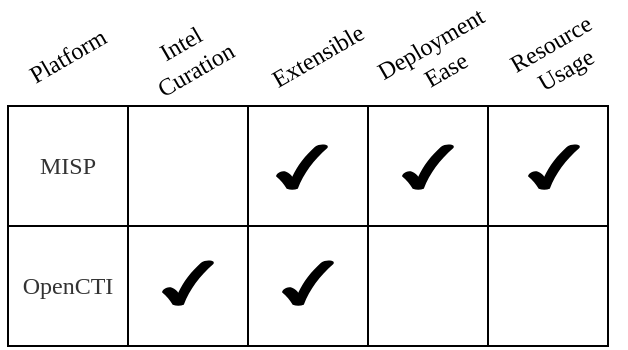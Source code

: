 <mxfile>
    <diagram id="nl08EGQguQQaA-r5pejm" name="Page-1">
        <mxGraphModel dx="548" dy="358" grid="0" gridSize="10" guides="1" tooltips="1" connect="1" arrows="1" fold="1" page="1" pageScale="1.5" pageWidth="850" pageHeight="1100" math="0" shadow="0">
            <root>
                <mxCell id="0"/>
                <mxCell id="1" parent="0"/>
                <mxCell id="2" value="" style="shape=table;startSize=0;container=1;collapsible=0;childLayout=tableLayout;" vertex="1" parent="1">
                    <mxGeometry x="300" y="200" width="300" height="120" as="geometry"/>
                </mxCell>
                <mxCell id="3" value="" style="shape=tableRow;horizontal=0;startSize=0;swimlaneHead=0;swimlaneBody=0;top=0;left=0;bottom=0;right=0;collapsible=0;dropTarget=0;fillColor=none;points=[[0,0.5],[1,0.5]];portConstraint=eastwest;" vertex="1" parent="2">
                    <mxGeometry width="300" height="60" as="geometry"/>
                </mxCell>
                <mxCell id="4" value="MISP" style="shape=partialRectangle;html=1;whiteSpace=wrap;connectable=0;overflow=hidden;fillColor=#f5f5f5;top=0;left=0;bottom=0;right=0;pointerEvents=1;strokeColor=#666666;fontFamily=Times New Roman;fontColor=#333333;opacity=0;" vertex="1" parent="3">
                    <mxGeometry width="60" height="60" as="geometry">
                        <mxRectangle width="60" height="60" as="alternateBounds"/>
                    </mxGeometry>
                </mxCell>
                <mxCell id="5" value="" style="shape=partialRectangle;html=1;whiteSpace=wrap;connectable=0;overflow=hidden;fillColor=none;top=0;left=0;bottom=0;right=0;pointerEvents=1;" vertex="1" parent="3">
                    <mxGeometry x="60" width="60" height="60" as="geometry">
                        <mxRectangle width="60" height="60" as="alternateBounds"/>
                    </mxGeometry>
                </mxCell>
                <mxCell id="6" value="" style="shape=partialRectangle;html=1;whiteSpace=wrap;connectable=0;overflow=hidden;fillColor=none;top=0;left=0;bottom=0;right=0;pointerEvents=1;" vertex="1" parent="3">
                    <mxGeometry x="120" width="60" height="60" as="geometry">
                        <mxRectangle width="60" height="60" as="alternateBounds"/>
                    </mxGeometry>
                </mxCell>
                <mxCell id="7" value="" style="shape=partialRectangle;html=1;whiteSpace=wrap;connectable=0;overflow=hidden;fillColor=none;top=0;left=0;bottom=0;right=0;pointerEvents=1;" vertex="1" parent="3">
                    <mxGeometry x="180" width="60" height="60" as="geometry">
                        <mxRectangle width="60" height="60" as="alternateBounds"/>
                    </mxGeometry>
                </mxCell>
                <mxCell id="8" style="shape=partialRectangle;html=1;whiteSpace=wrap;connectable=0;overflow=hidden;fillColor=none;top=0;left=0;bottom=0;right=0;pointerEvents=1;" vertex="1" parent="3">
                    <mxGeometry x="240" width="60" height="60" as="geometry">
                        <mxRectangle width="60" height="60" as="alternateBounds"/>
                    </mxGeometry>
                </mxCell>
                <mxCell id="9" value="" style="shape=tableRow;horizontal=0;startSize=0;swimlaneHead=0;swimlaneBody=0;top=0;left=0;bottom=0;right=0;collapsible=0;dropTarget=0;fillColor=none;points=[[0,0.5],[1,0.5]];portConstraint=eastwest;" vertex="1" parent="2">
                    <mxGeometry y="60" width="300" height="60" as="geometry"/>
                </mxCell>
                <mxCell id="10" value="&lt;font face=&quot;Times New Roman&quot;&gt;OpenCTI&lt;/font&gt;" style="shape=partialRectangle;html=1;whiteSpace=wrap;connectable=0;overflow=hidden;fillColor=#f5f5f5;top=0;left=0;bottom=0;right=0;pointerEvents=1;strokeColor=#000000;fontColor=#333333;gradientColor=none;gradientDirection=east;opacity=0;" vertex="1" parent="9">
                    <mxGeometry width="60" height="60" as="geometry">
                        <mxRectangle width="60" height="60" as="alternateBounds"/>
                    </mxGeometry>
                </mxCell>
                <mxCell id="11" value="" style="shape=partialRectangle;html=1;whiteSpace=wrap;connectable=0;overflow=hidden;fillColor=none;top=0;left=0;bottom=0;right=0;pointerEvents=1;" vertex="1" parent="9">
                    <mxGeometry x="60" width="60" height="60" as="geometry">
                        <mxRectangle width="60" height="60" as="alternateBounds"/>
                    </mxGeometry>
                </mxCell>
                <mxCell id="12" value="" style="shape=partialRectangle;html=1;whiteSpace=wrap;connectable=0;overflow=hidden;fillColor=none;top=0;left=0;bottom=0;right=0;pointerEvents=1;" vertex="1" parent="9">
                    <mxGeometry x="120" width="60" height="60" as="geometry">
                        <mxRectangle width="60" height="60" as="alternateBounds"/>
                    </mxGeometry>
                </mxCell>
                <mxCell id="13" value="" style="shape=partialRectangle;html=1;whiteSpace=wrap;connectable=0;overflow=hidden;fillColor=none;top=0;left=0;bottom=0;right=0;pointerEvents=1;" vertex="1" parent="9">
                    <mxGeometry x="180" width="60" height="60" as="geometry">
                        <mxRectangle width="60" height="60" as="alternateBounds"/>
                    </mxGeometry>
                </mxCell>
                <mxCell id="14" style="shape=partialRectangle;html=1;whiteSpace=wrap;connectable=0;overflow=hidden;fillColor=none;top=0;left=0;bottom=0;right=0;pointerEvents=1;" vertex="1" parent="9">
                    <mxGeometry x="240" width="60" height="60" as="geometry">
                        <mxRectangle width="60" height="60" as="alternateBounds"/>
                    </mxGeometry>
                </mxCell>
                <mxCell id="15" value="Platform" style="text;strokeColor=none;align=center;fillColor=none;html=1;verticalAlign=middle;whiteSpace=wrap;rounded=0;rotation=-30;fontFamily=Times New Roman;" vertex="1" parent="1">
                    <mxGeometry x="300" y="160" width="60" height="30" as="geometry"/>
                </mxCell>
                <mxCell id="16" value="Intel Curation" style="text;strokeColor=none;align=center;fillColor=none;html=1;verticalAlign=middle;whiteSpace=wrap;rounded=0;rotation=-30;fontFamily=Times New Roman;" vertex="1" parent="1">
                    <mxGeometry x="360" y="160" width="60" height="30" as="geometry"/>
                </mxCell>
                <mxCell id="17" value="Extensible" style="text;strokeColor=none;align=center;fillColor=none;html=1;verticalAlign=middle;whiteSpace=wrap;rounded=0;rotation=-30;fontFamily=Times New Roman;" vertex="1" parent="1">
                    <mxGeometry x="425" y="160" width="60" height="30" as="geometry"/>
                </mxCell>
                <mxCell id="18" value="Deployment Ease" style="text;strokeColor=none;align=center;fillColor=none;html=1;verticalAlign=middle;whiteSpace=wrap;rounded=0;rotation=-30;fontFamily=Times New Roman;" vertex="1" parent="1">
                    <mxGeometry x="485" y="160" width="60" height="30" as="geometry"/>
                </mxCell>
                <mxCell id="19" value="Resource Usage" style="text;strokeColor=none;align=center;fillColor=none;html=1;verticalAlign=middle;whiteSpace=wrap;rounded=0;rotation=-30;fontFamily=Times New Roman;" vertex="1" parent="1">
                    <mxGeometry x="545" y="160" width="60" height="30" as="geometry"/>
                </mxCell>
                <mxCell id="20" value="" style="verticalLabelPosition=bottom;verticalAlign=top;html=1;shape=mxgraph.basic.tick;labelBackgroundColor=#E6E6E6;fillColor=#000000;fontColor=#ffffff;strokeColor=none;fontFamily=Times New Roman;labelBorderColor=#000000;" vertex="1" parent="1">
                    <mxGeometry x="377" y="277" width="26" height="23" as="geometry"/>
                </mxCell>
                <mxCell id="21" value="" style="verticalLabelPosition=bottom;verticalAlign=top;html=1;shape=mxgraph.basic.tick;labelBackgroundColor=#E6E6E6;fillColor=#000000;fontColor=#ffffff;strokeColor=none;" vertex="1" parent="1">
                    <mxGeometry x="437" y="277" width="26" height="23" as="geometry"/>
                </mxCell>
                <mxCell id="22" value="" style="verticalLabelPosition=bottom;verticalAlign=top;html=1;shape=mxgraph.basic.tick;labelBackgroundColor=#E6E6E6;fillColor=#000000;fontColor=#ffffff;strokeColor=none;" vertex="1" parent="1">
                    <mxGeometry x="434" y="219" width="26" height="23" as="geometry"/>
                </mxCell>
                <mxCell id="24" value="" style="verticalLabelPosition=bottom;verticalAlign=top;html=1;shape=mxgraph.basic.tick;labelBackgroundColor=#E6E6E6;fillColor=#000000;fontColor=#ffffff;strokeColor=none;" vertex="1" parent="1">
                    <mxGeometry x="497" y="219" width="26" height="23" as="geometry"/>
                </mxCell>
                <mxCell id="25" value="" style="verticalLabelPosition=bottom;verticalAlign=top;html=1;shape=mxgraph.basic.tick;labelBackgroundColor=#E6E6E6;fillColor=#000000;fontColor=#ffffff;strokeColor=none;" vertex="1" parent="1">
                    <mxGeometry x="560" y="219" width="26" height="23" as="geometry"/>
                </mxCell>
            </root>
        </mxGraphModel>
    </diagram>
</mxfile>